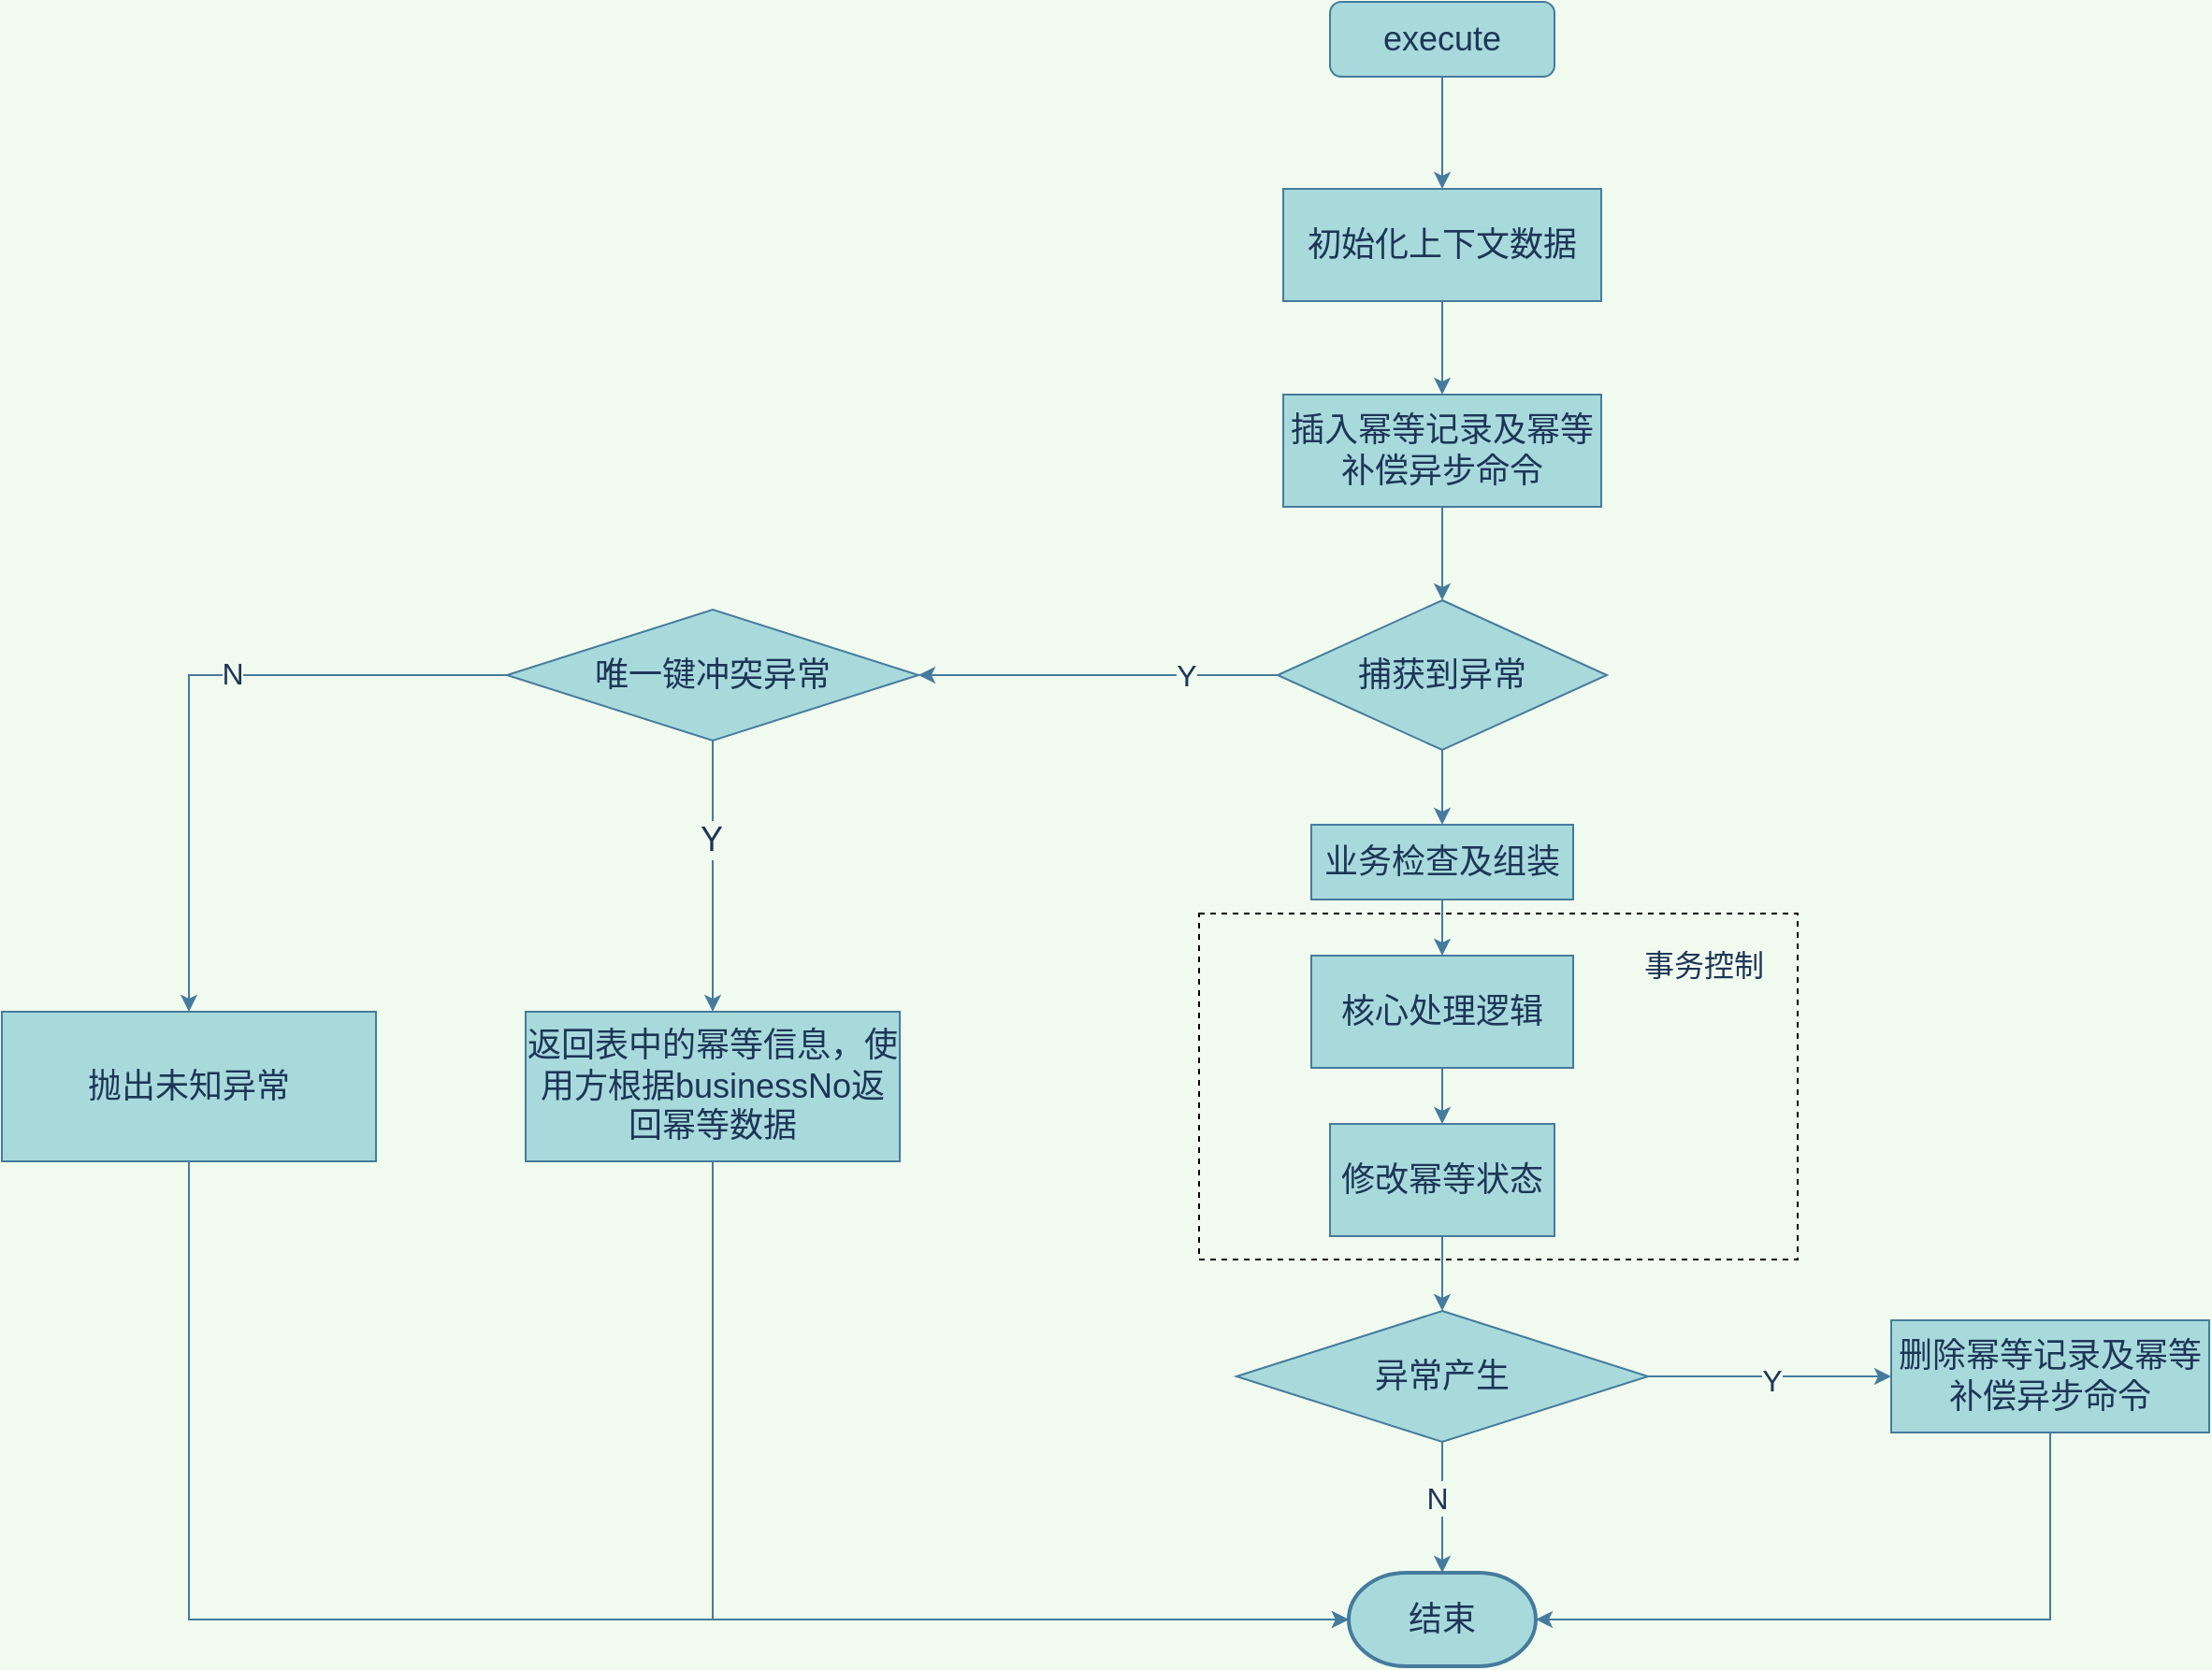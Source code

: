 <mxfile version="15.2.7" type="github">
  <diagram id="igh11UMaJkNHh2tWOo5f" name="第 1 页">
    <mxGraphModel dx="2665" dy="1161" grid="1" gridSize="10" guides="1" tooltips="1" connect="1" arrows="1" fold="1" page="1" pageScale="1" pageWidth="827" pageHeight="1169" background="#F1FAEE" math="0" shadow="0">
      <root>
        <mxCell id="0" />
        <mxCell id="1" parent="0" />
        <mxCell id="FEhQMsWHOCF_CDbBEnn5-3" value="" style="edgeStyle=orthogonalEdgeStyle;rounded=0;orthogonalLoop=1;jettySize=auto;html=1;labelBackgroundColor=#F1FAEE;strokeColor=#457B9D;fontColor=#1D3557;" edge="1" parent="1" source="FEhQMsWHOCF_CDbBEnn5-1" target="FEhQMsWHOCF_CDbBEnn5-2">
          <mxGeometry relative="1" as="geometry" />
        </mxCell>
        <mxCell id="FEhQMsWHOCF_CDbBEnn5-1" value="&lt;font style=&quot;font-size: 18px&quot;&gt;execute&lt;/font&gt;" style="rounded=1;whiteSpace=wrap;html=1;fillColor=#A8DADC;strokeColor=#457B9D;fontColor=#1D3557;" vertex="1" parent="1">
          <mxGeometry x="270" y="130" width="120" height="40" as="geometry" />
        </mxCell>
        <mxCell id="FEhQMsWHOCF_CDbBEnn5-5" value="" style="edgeStyle=orthogonalEdgeStyle;rounded=0;orthogonalLoop=1;jettySize=auto;html=1;labelBackgroundColor=#F1FAEE;strokeColor=#457B9D;fontColor=#1D3557;" edge="1" parent="1" source="FEhQMsWHOCF_CDbBEnn5-2" target="FEhQMsWHOCF_CDbBEnn5-4">
          <mxGeometry relative="1" as="geometry" />
        </mxCell>
        <mxCell id="FEhQMsWHOCF_CDbBEnn5-2" value="&lt;font style=&quot;font-size: 18px&quot;&gt;初始化上下文数据&lt;/font&gt;" style="rounded=0;whiteSpace=wrap;html=1;fillColor=#A8DADC;strokeColor=#457B9D;fontColor=#1D3557;" vertex="1" parent="1">
          <mxGeometry x="245" y="230" width="170" height="60" as="geometry" />
        </mxCell>
        <mxCell id="FEhQMsWHOCF_CDbBEnn5-7" value="" style="edgeStyle=orthogonalEdgeStyle;rounded=0;orthogonalLoop=1;jettySize=auto;html=1;labelBackgroundColor=#F1FAEE;strokeColor=#457B9D;fontColor=#1D3557;" edge="1" parent="1" source="FEhQMsWHOCF_CDbBEnn5-4" target="FEhQMsWHOCF_CDbBEnn5-6">
          <mxGeometry relative="1" as="geometry" />
        </mxCell>
        <mxCell id="FEhQMsWHOCF_CDbBEnn5-4" value="&lt;span style=&quot;font-size: 18px&quot;&gt;插入幂等记录及幂等补偿异步命令&lt;/span&gt;" style="rounded=0;whiteSpace=wrap;html=1;fillColor=#A8DADC;strokeColor=#457B9D;fontColor=#1D3557;" vertex="1" parent="1">
          <mxGeometry x="245" y="340" width="170" height="60" as="geometry" />
        </mxCell>
        <mxCell id="FEhQMsWHOCF_CDbBEnn5-9" value="" style="edgeStyle=orthogonalEdgeStyle;rounded=0;orthogonalLoop=1;jettySize=auto;html=1;labelBackgroundColor=#F1FAEE;strokeColor=#457B9D;fontColor=#1D3557;" edge="1" parent="1" source="FEhQMsWHOCF_CDbBEnn5-6" target="FEhQMsWHOCF_CDbBEnn5-8">
          <mxGeometry relative="1" as="geometry" />
        </mxCell>
        <mxCell id="FEhQMsWHOCF_CDbBEnn5-10" value="&lt;span style=&quot;font-size: 16px&quot;&gt;Y&lt;/span&gt;" style="edgeLabel;html=1;align=center;verticalAlign=middle;resizable=0;points=[];labelBackgroundColor=#F1FAEE;fontColor=#1D3557;" vertex="1" connectable="0" parent="FEhQMsWHOCF_CDbBEnn5-9">
          <mxGeometry x="-0.4" y="3" relative="1" as="geometry">
            <mxPoint x="8" y="-3" as="offset" />
          </mxGeometry>
        </mxCell>
        <mxCell id="FEhQMsWHOCF_CDbBEnn5-22" value="" style="edgeStyle=orthogonalEdgeStyle;rounded=0;orthogonalLoop=1;jettySize=auto;html=1;labelBackgroundColor=#F1FAEE;strokeColor=#457B9D;fontColor=#1D3557;" edge="1" parent="1" source="FEhQMsWHOCF_CDbBEnn5-6" target="FEhQMsWHOCF_CDbBEnn5-21">
          <mxGeometry relative="1" as="geometry" />
        </mxCell>
        <mxCell id="FEhQMsWHOCF_CDbBEnn5-6" value="&lt;font style=&quot;font-size: 18px&quot;&gt;捕获到异常&lt;/font&gt;" style="rhombus;whiteSpace=wrap;html=1;fillColor=#A8DADC;strokeColor=#457B9D;fontColor=#1D3557;" vertex="1" parent="1">
          <mxGeometry x="242" y="450" width="176" height="80" as="geometry" />
        </mxCell>
        <mxCell id="FEhQMsWHOCF_CDbBEnn5-12" value="" style="edgeStyle=orthogonalEdgeStyle;rounded=0;orthogonalLoop=1;jettySize=auto;html=1;labelBackgroundColor=#F1FAEE;strokeColor=#457B9D;fontColor=#1D3557;" edge="1" parent="1" source="FEhQMsWHOCF_CDbBEnn5-8" target="FEhQMsWHOCF_CDbBEnn5-11">
          <mxGeometry relative="1" as="geometry" />
        </mxCell>
        <mxCell id="FEhQMsWHOCF_CDbBEnn5-18" value="&lt;font style=&quot;font-size: 18px&quot;&gt;Y&lt;br&gt;&lt;/font&gt;" style="edgeLabel;html=1;align=center;verticalAlign=middle;resizable=0;points=[];labelBackgroundColor=#F1FAEE;fontColor=#1D3557;" vertex="1" connectable="0" parent="FEhQMsWHOCF_CDbBEnn5-12">
          <mxGeometry x="-0.271" y="-1" relative="1" as="geometry">
            <mxPoint as="offset" />
          </mxGeometry>
        </mxCell>
        <mxCell id="FEhQMsWHOCF_CDbBEnn5-16" style="edgeStyle=orthogonalEdgeStyle;rounded=0;orthogonalLoop=1;jettySize=auto;html=1;entryX=0.5;entryY=0;entryDx=0;entryDy=0;labelBackgroundColor=#F1FAEE;strokeColor=#457B9D;fontColor=#1D3557;" edge="1" parent="1" source="FEhQMsWHOCF_CDbBEnn5-8" target="FEhQMsWHOCF_CDbBEnn5-15">
          <mxGeometry relative="1" as="geometry" />
        </mxCell>
        <mxCell id="FEhQMsWHOCF_CDbBEnn5-19" value="&lt;font style=&quot;font-size: 16px&quot;&gt;N&lt;/font&gt;" style="edgeLabel;html=1;align=center;verticalAlign=middle;resizable=0;points=[];labelBackgroundColor=#F1FAEE;fontColor=#1D3557;" vertex="1" connectable="0" parent="FEhQMsWHOCF_CDbBEnn5-16">
          <mxGeometry x="-0.159" y="-1" relative="1" as="geometry">
            <mxPoint as="offset" />
          </mxGeometry>
        </mxCell>
        <mxCell id="FEhQMsWHOCF_CDbBEnn5-8" value="&lt;font style=&quot;font-size: 18px&quot;&gt;唯一键冲突异常&lt;/font&gt;" style="rhombus;whiteSpace=wrap;html=1;fillColor=#A8DADC;strokeColor=#457B9D;fontColor=#1D3557;" vertex="1" parent="1">
          <mxGeometry x="-170" y="455" width="220" height="70" as="geometry" />
        </mxCell>
        <mxCell id="FEhQMsWHOCF_CDbBEnn5-14" style="edgeStyle=orthogonalEdgeStyle;rounded=0;orthogonalLoop=1;jettySize=auto;html=1;entryX=0;entryY=0.5;entryDx=0;entryDy=0;entryPerimeter=0;exitX=0.5;exitY=1;exitDx=0;exitDy=0;labelBackgroundColor=#F1FAEE;strokeColor=#457B9D;fontColor=#1D3557;" edge="1" parent="1" source="FEhQMsWHOCF_CDbBEnn5-11" target="FEhQMsWHOCF_CDbBEnn5-13">
          <mxGeometry relative="1" as="geometry">
            <Array as="points">
              <mxPoint x="-60" y="995" />
            </Array>
          </mxGeometry>
        </mxCell>
        <mxCell id="FEhQMsWHOCF_CDbBEnn5-11" value="&lt;font style=&quot;font-size: 18px&quot;&gt;返回表中的幂等信息，使用方根据businessNo返回幂等数据&lt;/font&gt;" style="whiteSpace=wrap;html=1;fillColor=#A8DADC;strokeColor=#457B9D;fontColor=#1D3557;" vertex="1" parent="1">
          <mxGeometry x="-160" y="670" width="200" height="80" as="geometry" />
        </mxCell>
        <mxCell id="FEhQMsWHOCF_CDbBEnn5-13" value="&lt;font style=&quot;font-size: 18px&quot;&gt;结束&lt;/font&gt;" style="strokeWidth=2;html=1;shape=mxgraph.flowchart.terminator;whiteSpace=wrap;fillColor=#A8DADC;strokeColor=#457B9D;fontColor=#1D3557;" vertex="1" parent="1">
          <mxGeometry x="280" y="970" width="100" height="50" as="geometry" />
        </mxCell>
        <mxCell id="FEhQMsWHOCF_CDbBEnn5-17" style="edgeStyle=orthogonalEdgeStyle;rounded=0;orthogonalLoop=1;jettySize=auto;html=1;entryX=0;entryY=0.5;entryDx=0;entryDy=0;entryPerimeter=0;labelBackgroundColor=#F1FAEE;strokeColor=#457B9D;fontColor=#1D3557;" edge="1" parent="1" source="FEhQMsWHOCF_CDbBEnn5-15" target="FEhQMsWHOCF_CDbBEnn5-13">
          <mxGeometry relative="1" as="geometry">
            <mxPoint x="170" y="960" as="targetPoint" />
            <Array as="points">
              <mxPoint x="-340" y="995" />
            </Array>
          </mxGeometry>
        </mxCell>
        <mxCell id="FEhQMsWHOCF_CDbBEnn5-15" value="&lt;font style=&quot;font-size: 18px&quot;&gt;抛出未知异常&lt;/font&gt;" style="whiteSpace=wrap;html=1;fillColor=#A8DADC;strokeColor=#457B9D;fontColor=#1D3557;" vertex="1" parent="1">
          <mxGeometry x="-440" y="670" width="200" height="80" as="geometry" />
        </mxCell>
        <mxCell id="FEhQMsWHOCF_CDbBEnn5-24" value="" style="edgeStyle=orthogonalEdgeStyle;rounded=0;orthogonalLoop=1;jettySize=auto;html=1;labelBackgroundColor=#F1FAEE;strokeColor=#457B9D;fontColor=#1D3557;" edge="1" parent="1" source="FEhQMsWHOCF_CDbBEnn5-21" target="FEhQMsWHOCF_CDbBEnn5-23">
          <mxGeometry relative="1" as="geometry" />
        </mxCell>
        <mxCell id="FEhQMsWHOCF_CDbBEnn5-21" value="&lt;font style=&quot;font-size: 18px&quot;&gt;业务检查及组装&lt;/font&gt;" style="whiteSpace=wrap;html=1;fillColor=#A8DADC;strokeColor=#457B9D;fontColor=#1D3557;" vertex="1" parent="1">
          <mxGeometry x="260" y="570" width="140" height="40" as="geometry" />
        </mxCell>
        <mxCell id="FEhQMsWHOCF_CDbBEnn5-26" value="" style="edgeStyle=orthogonalEdgeStyle;rounded=0;orthogonalLoop=1;jettySize=auto;html=1;labelBackgroundColor=#F1FAEE;strokeColor=#457B9D;fontColor=#1D3557;" edge="1" parent="1" source="FEhQMsWHOCF_CDbBEnn5-23" target="FEhQMsWHOCF_CDbBEnn5-25">
          <mxGeometry relative="1" as="geometry" />
        </mxCell>
        <mxCell id="FEhQMsWHOCF_CDbBEnn5-23" value="&lt;span style=&quot;font-size: 18px&quot;&gt;核心处理逻辑&lt;br&gt;&lt;/span&gt;" style="whiteSpace=wrap;html=1;fillColor=#A8DADC;strokeColor=#457B9D;fontColor=#1D3557;" vertex="1" parent="1">
          <mxGeometry x="260" y="640" width="140" height="60" as="geometry" />
        </mxCell>
        <mxCell id="FEhQMsWHOCF_CDbBEnn5-27" value="" style="edgeStyle=orthogonalEdgeStyle;rounded=0;orthogonalLoop=1;jettySize=auto;html=1;entryX=0.5;entryY=0;entryDx=0;entryDy=0;labelBackgroundColor=#F1FAEE;strokeColor=#457B9D;fontColor=#1D3557;" edge="1" parent="1" source="FEhQMsWHOCF_CDbBEnn5-25" target="FEhQMsWHOCF_CDbBEnn5-28">
          <mxGeometry relative="1" as="geometry">
            <mxPoint x="480" y="820" as="targetPoint" />
          </mxGeometry>
        </mxCell>
        <mxCell id="FEhQMsWHOCF_CDbBEnn5-25" value="&lt;font style=&quot;font-size: 18px&quot;&gt;修改幂等状态&lt;/font&gt;" style="whiteSpace=wrap;html=1;fillColor=#A8DADC;strokeColor=#457B9D;fontColor=#1D3557;" vertex="1" parent="1">
          <mxGeometry x="270" y="730" width="120" height="60" as="geometry" />
        </mxCell>
        <mxCell id="FEhQMsWHOCF_CDbBEnn5-29" value="" style="edgeStyle=orthogonalEdgeStyle;rounded=0;orthogonalLoop=1;jettySize=auto;html=1;labelBackgroundColor=#F1FAEE;strokeColor=#457B9D;fontColor=#1D3557;" edge="1" parent="1" source="FEhQMsWHOCF_CDbBEnn5-28" target="FEhQMsWHOCF_CDbBEnn5-13">
          <mxGeometry relative="1" as="geometry" />
        </mxCell>
        <mxCell id="FEhQMsWHOCF_CDbBEnn5-30" value="&lt;font style=&quot;font-size: 16px&quot;&gt;N&lt;/font&gt;" style="edgeLabel;html=1;align=center;verticalAlign=middle;resizable=0;points=[];labelBackgroundColor=#F1FAEE;fontColor=#1D3557;" vertex="1" connectable="0" parent="FEhQMsWHOCF_CDbBEnn5-29">
          <mxGeometry x="-0.143" y="-3" relative="1" as="geometry">
            <mxPoint as="offset" />
          </mxGeometry>
        </mxCell>
        <mxCell id="FEhQMsWHOCF_CDbBEnn5-32" value="" style="edgeStyle=orthogonalEdgeStyle;rounded=0;orthogonalLoop=1;jettySize=auto;html=1;labelBackgroundColor=#F1FAEE;strokeColor=#457B9D;fontColor=#1D3557;" edge="1" parent="1" source="FEhQMsWHOCF_CDbBEnn5-28" target="FEhQMsWHOCF_CDbBEnn5-31">
          <mxGeometry relative="1" as="geometry" />
        </mxCell>
        <mxCell id="FEhQMsWHOCF_CDbBEnn5-33" value="&lt;font style=&quot;font-size: 16px&quot;&gt;Y&lt;/font&gt;" style="edgeLabel;html=1;align=center;verticalAlign=middle;resizable=0;points=[];labelBackgroundColor=#F1FAEE;fontColor=#1D3557;" vertex="1" connectable="0" parent="FEhQMsWHOCF_CDbBEnn5-32">
          <mxGeometry x="0.015" y="-2" relative="1" as="geometry">
            <mxPoint as="offset" />
          </mxGeometry>
        </mxCell>
        <mxCell id="FEhQMsWHOCF_CDbBEnn5-28" value="&lt;font style=&quot;font-size: 18px&quot;&gt;异常产生&lt;/font&gt;" style="rhombus;whiteSpace=wrap;html=1;fillColor=#A8DADC;strokeColor=#457B9D;fontColor=#1D3557;" vertex="1" parent="1">
          <mxGeometry x="220" y="830" width="220" height="70" as="geometry" />
        </mxCell>
        <mxCell id="FEhQMsWHOCF_CDbBEnn5-34" style="edgeStyle=orthogonalEdgeStyle;rounded=0;orthogonalLoop=1;jettySize=auto;html=1;entryX=1;entryY=0.5;entryDx=0;entryDy=0;entryPerimeter=0;exitX=0.5;exitY=1;exitDx=0;exitDy=0;labelBackgroundColor=#F1FAEE;strokeColor=#457B9D;fontColor=#1D3557;" edge="1" parent="1" source="FEhQMsWHOCF_CDbBEnn5-31" target="FEhQMsWHOCF_CDbBEnn5-13">
          <mxGeometry relative="1" as="geometry">
            <Array as="points">
              <mxPoint x="655" y="995" />
            </Array>
          </mxGeometry>
        </mxCell>
        <mxCell id="FEhQMsWHOCF_CDbBEnn5-31" value="&lt;font style=&quot;font-size: 18px&quot;&gt;删除幂等记录及幂等补偿异步命令&lt;/font&gt;" style="whiteSpace=wrap;html=1;fillColor=#A8DADC;strokeColor=#457B9D;fontColor=#1D3557;" vertex="1" parent="1">
          <mxGeometry x="570" y="835" width="170" height="60" as="geometry" />
        </mxCell>
        <mxCell id="FEhQMsWHOCF_CDbBEnn5-35" value="" style="rounded=0;whiteSpace=wrap;html=1;sketch=0;fontColor=#1D3557;strokeColor=#000000;fillColor=none;dashed=1;" vertex="1" parent="1">
          <mxGeometry x="200" y="617.5" width="320" height="185" as="geometry" />
        </mxCell>
        <mxCell id="FEhQMsWHOCF_CDbBEnn5-36" value="&lt;font style=&quot;font-size: 16px&quot;&gt;事务控制&lt;/font&gt;" style="text;html=1;strokeColor=none;fillColor=none;align=center;verticalAlign=middle;whiteSpace=wrap;rounded=0;dashed=1;sketch=0;fontColor=#1D3557;" vertex="1" parent="1">
          <mxGeometry x="430" y="630" width="80" height="30" as="geometry" />
        </mxCell>
      </root>
    </mxGraphModel>
  </diagram>
</mxfile>
